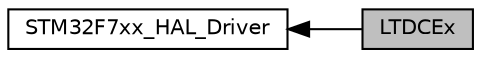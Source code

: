 digraph "LTDCEx"
{
  edge [fontname="Helvetica",fontsize="10",labelfontname="Helvetica",labelfontsize="10"];
  node [fontname="Helvetica",fontsize="10",shape=record];
  rankdir=LR;
  Node0 [label="LTDCEx",height=0.2,width=0.4,color="black", fillcolor="grey75", style="filled", fontcolor="black"];
  Node1 [label="STM32F7xx_HAL_Driver",height=0.2,width=0.4,color="black", fillcolor="white", style="filled",URL="$group___s_t_m32_f7xx___h_a_l___driver.html"];
  Node1->Node0 [shape=plaintext, dir="back", style="solid"];
}
